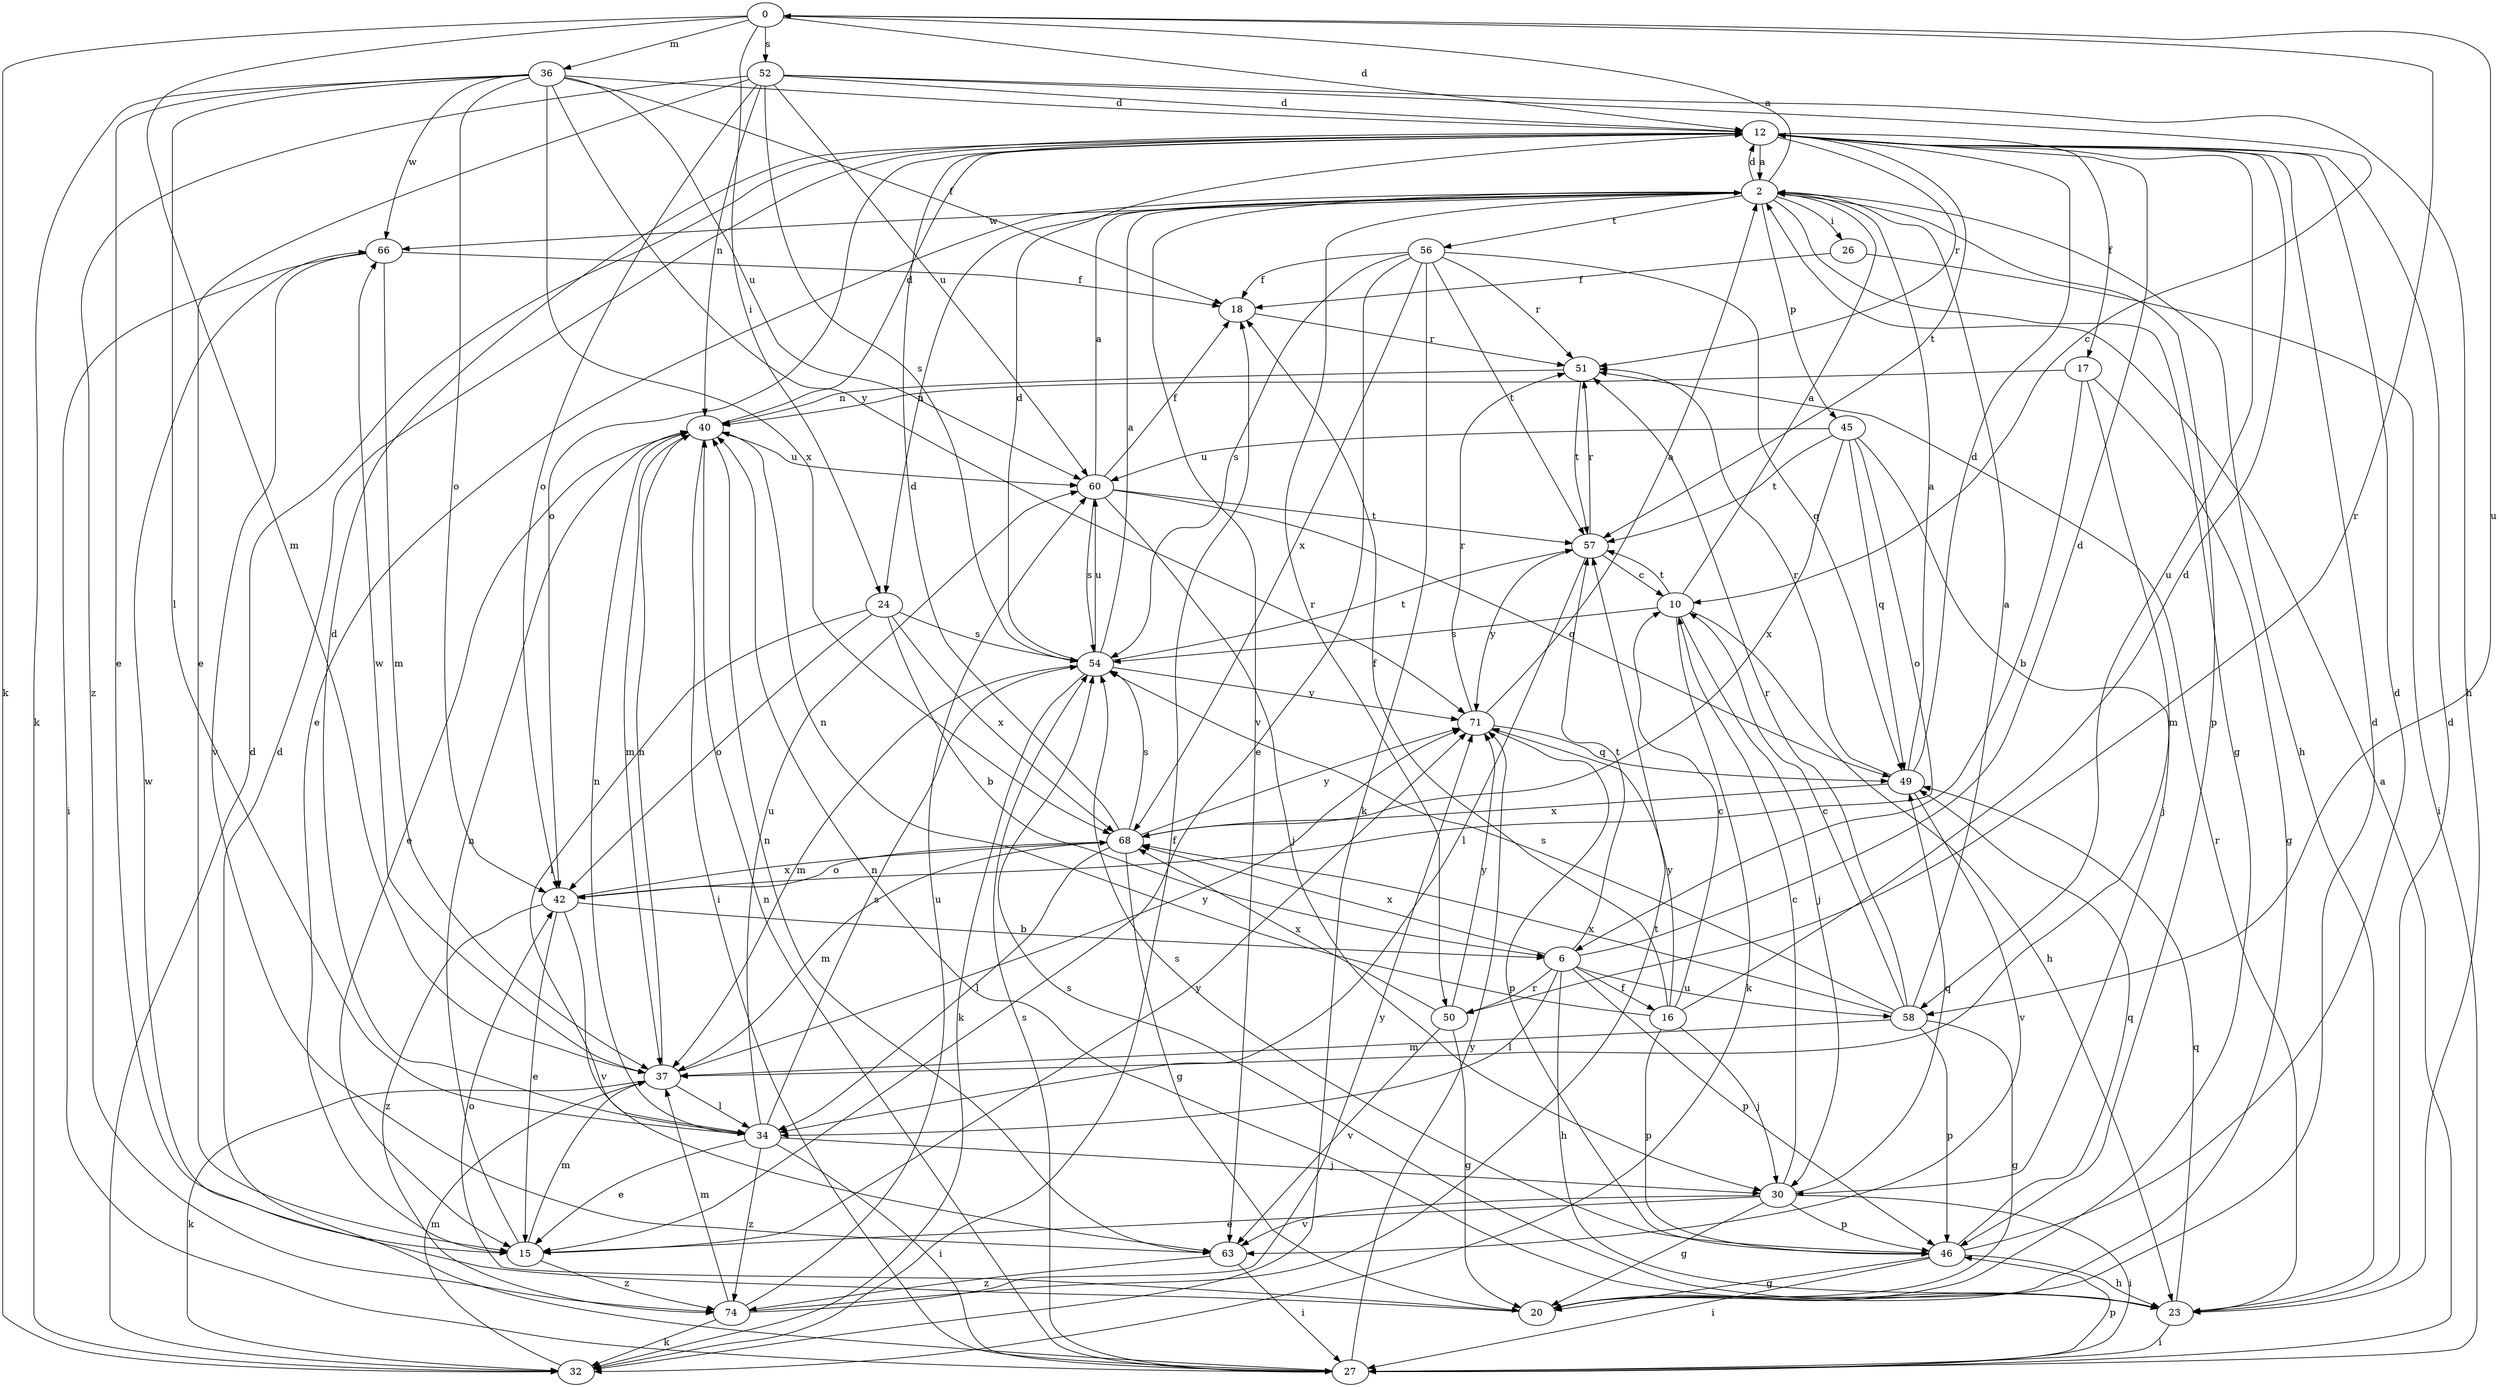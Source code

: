 strict digraph  {
0;
2;
6;
10;
12;
15;
16;
17;
18;
20;
23;
24;
26;
27;
30;
32;
34;
36;
37;
40;
42;
45;
46;
49;
50;
51;
52;
54;
56;
57;
58;
60;
63;
66;
68;
71;
74;
0 -> 12  [label=d];
0 -> 24  [label=i];
0 -> 32  [label=k];
0 -> 36  [label=m];
0 -> 37  [label=m];
0 -> 50  [label=r];
0 -> 52  [label=s];
0 -> 58  [label=u];
2 -> 0  [label=a];
2 -> 12  [label=d];
2 -> 15  [label=e];
2 -> 20  [label=g];
2 -> 23  [label=h];
2 -> 24  [label=i];
2 -> 26  [label=i];
2 -> 45  [label=p];
2 -> 46  [label=p];
2 -> 50  [label=r];
2 -> 56  [label=t];
2 -> 63  [label=v];
2 -> 66  [label=w];
6 -> 12  [label=d];
6 -> 16  [label=f];
6 -> 23  [label=h];
6 -> 34  [label=l];
6 -> 46  [label=p];
6 -> 50  [label=r];
6 -> 57  [label=t];
6 -> 58  [label=u];
6 -> 68  [label=x];
10 -> 2  [label=a];
10 -> 23  [label=h];
10 -> 30  [label=j];
10 -> 32  [label=k];
10 -> 54  [label=s];
10 -> 57  [label=t];
12 -> 2  [label=a];
12 -> 17  [label=f];
12 -> 42  [label=o];
12 -> 51  [label=r];
12 -> 57  [label=t];
12 -> 58  [label=u];
15 -> 37  [label=m];
15 -> 40  [label=n];
15 -> 71  [label=y];
15 -> 74  [label=z];
16 -> 10  [label=c];
16 -> 12  [label=d];
16 -> 18  [label=f];
16 -> 30  [label=j];
16 -> 40  [label=n];
16 -> 46  [label=p];
16 -> 71  [label=y];
17 -> 6  [label=b];
17 -> 20  [label=g];
17 -> 37  [label=m];
17 -> 40  [label=n];
18 -> 51  [label=r];
20 -> 12  [label=d];
20 -> 42  [label=o];
20 -> 66  [label=w];
23 -> 12  [label=d];
23 -> 27  [label=i];
23 -> 40  [label=n];
23 -> 49  [label=q];
23 -> 51  [label=r];
23 -> 54  [label=s];
24 -> 6  [label=b];
24 -> 34  [label=l];
24 -> 42  [label=o];
24 -> 54  [label=s];
24 -> 68  [label=x];
26 -> 18  [label=f];
26 -> 27  [label=i];
27 -> 2  [label=a];
27 -> 12  [label=d];
27 -> 40  [label=n];
27 -> 46  [label=p];
27 -> 54  [label=s];
27 -> 71  [label=y];
30 -> 10  [label=c];
30 -> 15  [label=e];
30 -> 20  [label=g];
30 -> 27  [label=i];
30 -> 46  [label=p];
30 -> 49  [label=q];
30 -> 63  [label=v];
32 -> 12  [label=d];
32 -> 18  [label=f];
32 -> 37  [label=m];
34 -> 12  [label=d];
34 -> 15  [label=e];
34 -> 27  [label=i];
34 -> 30  [label=j];
34 -> 40  [label=n];
34 -> 54  [label=s];
34 -> 60  [label=u];
34 -> 74  [label=z];
36 -> 12  [label=d];
36 -> 15  [label=e];
36 -> 18  [label=f];
36 -> 32  [label=k];
36 -> 34  [label=l];
36 -> 42  [label=o];
36 -> 60  [label=u];
36 -> 66  [label=w];
36 -> 68  [label=x];
36 -> 71  [label=y];
37 -> 32  [label=k];
37 -> 34  [label=l];
37 -> 40  [label=n];
37 -> 66  [label=w];
37 -> 71  [label=y];
40 -> 12  [label=d];
40 -> 15  [label=e];
40 -> 27  [label=i];
40 -> 37  [label=m];
40 -> 60  [label=u];
42 -> 6  [label=b];
42 -> 15  [label=e];
42 -> 63  [label=v];
42 -> 68  [label=x];
42 -> 74  [label=z];
45 -> 30  [label=j];
45 -> 42  [label=o];
45 -> 49  [label=q];
45 -> 57  [label=t];
45 -> 60  [label=u];
45 -> 68  [label=x];
46 -> 12  [label=d];
46 -> 20  [label=g];
46 -> 23  [label=h];
46 -> 27  [label=i];
46 -> 49  [label=q];
46 -> 54  [label=s];
49 -> 2  [label=a];
49 -> 12  [label=d];
49 -> 51  [label=r];
49 -> 63  [label=v];
49 -> 68  [label=x];
50 -> 20  [label=g];
50 -> 63  [label=v];
50 -> 68  [label=x];
50 -> 71  [label=y];
51 -> 40  [label=n];
51 -> 57  [label=t];
52 -> 10  [label=c];
52 -> 12  [label=d];
52 -> 15  [label=e];
52 -> 23  [label=h];
52 -> 40  [label=n];
52 -> 42  [label=o];
52 -> 54  [label=s];
52 -> 60  [label=u];
52 -> 74  [label=z];
54 -> 2  [label=a];
54 -> 12  [label=d];
54 -> 32  [label=k];
54 -> 37  [label=m];
54 -> 57  [label=t];
54 -> 60  [label=u];
54 -> 71  [label=y];
56 -> 15  [label=e];
56 -> 18  [label=f];
56 -> 32  [label=k];
56 -> 49  [label=q];
56 -> 51  [label=r];
56 -> 54  [label=s];
56 -> 57  [label=t];
56 -> 68  [label=x];
57 -> 10  [label=c];
57 -> 34  [label=l];
57 -> 51  [label=r];
57 -> 71  [label=y];
58 -> 2  [label=a];
58 -> 10  [label=c];
58 -> 20  [label=g];
58 -> 37  [label=m];
58 -> 46  [label=p];
58 -> 51  [label=r];
58 -> 54  [label=s];
58 -> 68  [label=x];
60 -> 2  [label=a];
60 -> 18  [label=f];
60 -> 30  [label=j];
60 -> 49  [label=q];
60 -> 54  [label=s];
60 -> 57  [label=t];
63 -> 27  [label=i];
63 -> 40  [label=n];
63 -> 74  [label=z];
66 -> 18  [label=f];
66 -> 27  [label=i];
66 -> 37  [label=m];
66 -> 63  [label=v];
68 -> 12  [label=d];
68 -> 20  [label=g];
68 -> 34  [label=l];
68 -> 37  [label=m];
68 -> 42  [label=o];
68 -> 54  [label=s];
68 -> 71  [label=y];
71 -> 2  [label=a];
71 -> 46  [label=p];
71 -> 49  [label=q];
71 -> 51  [label=r];
74 -> 32  [label=k];
74 -> 37  [label=m];
74 -> 57  [label=t];
74 -> 60  [label=u];
74 -> 71  [label=y];
}

